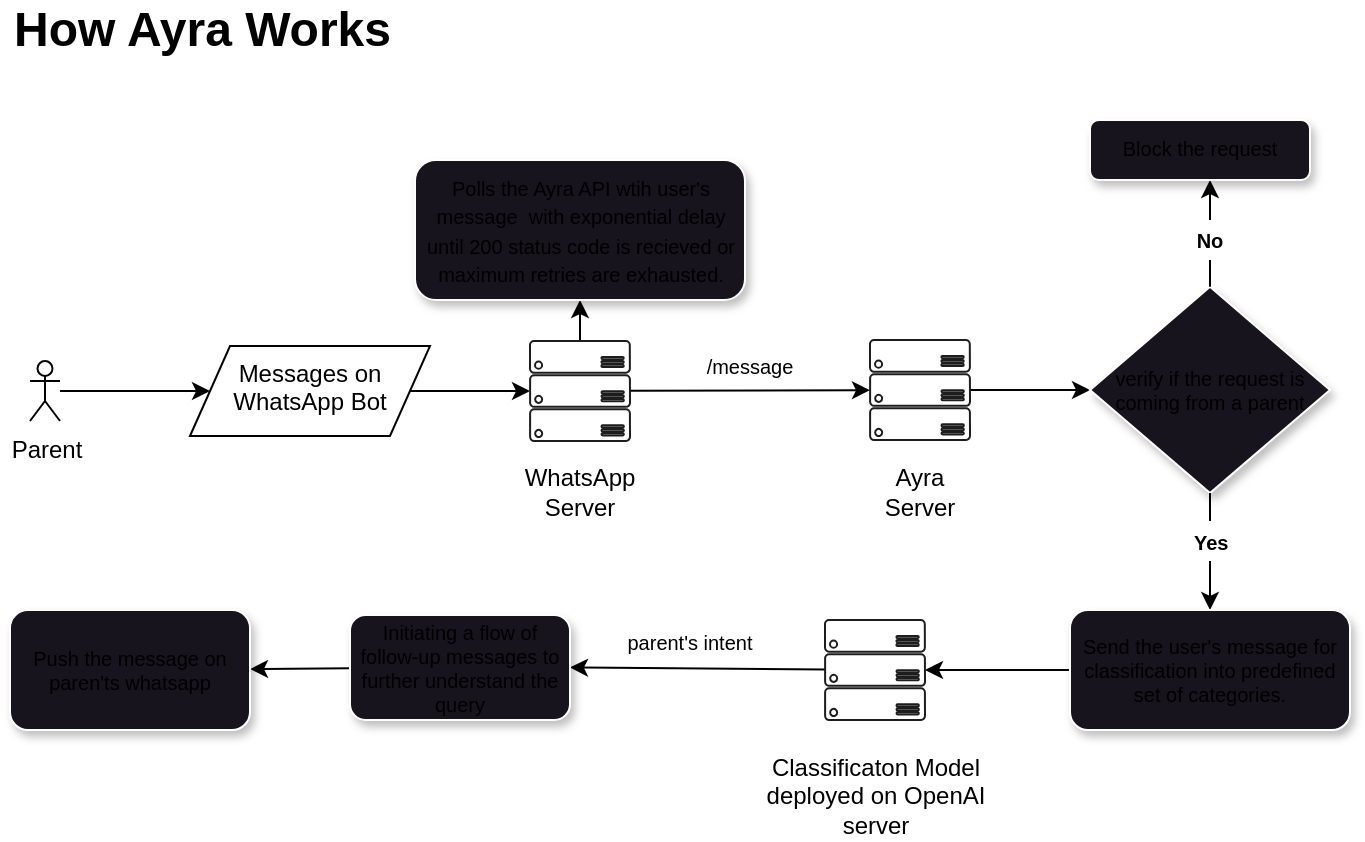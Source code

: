 <mxfile>
    <diagram id="11c3qt5qkVUd3guoZM1B" name="Page-1">
        <mxGraphModel dx="1301" dy="618" grid="1" gridSize="10" guides="1" tooltips="1" connect="1" arrows="1" fold="1" page="1" pageScale="1" pageWidth="827" pageHeight="1169" math="0" shadow="0">
            <root>
                <mxCell id="0"/>
                <mxCell id="1" parent="0"/>
                <mxCell id="4" value="" style="edgeStyle=none;html=1;" parent="1" source="2" target="3" edge="1">
                    <mxGeometry relative="1" as="geometry"/>
                </mxCell>
                <mxCell id="2" value="Parent" style="shape=umlActor;verticalLabelPosition=bottom;verticalAlign=top;html=1;outlineConnect=0;" parent="1" vertex="1">
                    <mxGeometry x="92" y="500.5" width="15" height="30" as="geometry"/>
                </mxCell>
                <mxCell id="6" value="" style="edgeStyle=none;html=1;" parent="1" source="3" target="5" edge="1">
                    <mxGeometry relative="1" as="geometry"/>
                </mxCell>
                <mxCell id="3" value="Messages on WhatsApp Bot" style="shape=parallelogram;perimeter=parallelogramPerimeter;whiteSpace=wrap;html=1;fixedSize=1;verticalAlign=top;align=center;" parent="1" vertex="1">
                    <mxGeometry x="172" y="493" width="120" height="45" as="geometry"/>
                </mxCell>
                <mxCell id="9" value="" style="edgeStyle=none;html=1;" parent="1" source="5" target="8" edge="1">
                    <mxGeometry relative="1" as="geometry"/>
                </mxCell>
                <mxCell id="14" value="" style="edgeStyle=none;html=1;" parent="1" source="5" target="13" edge="1">
                    <mxGeometry relative="1" as="geometry"/>
                </mxCell>
                <mxCell id="5" value="" style="verticalLabelPosition=bottom;html=1;verticalAlign=top;align=center;strokeColor=#1D1D1D;fillColor=#FFFFFF;shape=mxgraph.azure.server_rack;" parent="1" vertex="1">
                    <mxGeometry x="342" y="490.5" width="50" height="50" as="geometry"/>
                </mxCell>
                <mxCell id="7" value="WhatsApp Server" style="text;html=1;strokeColor=none;fillColor=none;align=center;verticalAlign=middle;whiteSpace=wrap;rounded=0;" parent="1" vertex="1">
                    <mxGeometry x="337" y="550.5" width="60" height="30" as="geometry"/>
                </mxCell>
                <mxCell id="18" value="" style="edgeStyle=none;html=1;fontSize=10;" parent="1" source="8" target="17" edge="1">
                    <mxGeometry relative="1" as="geometry"/>
                </mxCell>
                <mxCell id="8" value="" style="verticalLabelPosition=bottom;html=1;verticalAlign=top;align=center;strokeColor=#1D1D1D;fillColor=#FFFFFF;shape=mxgraph.azure.server_rack;" parent="1" vertex="1">
                    <mxGeometry x="512" y="490" width="50" height="50" as="geometry"/>
                </mxCell>
                <mxCell id="10" value="Ayra Server" style="text;html=1;strokeColor=none;fillColor=none;align=center;verticalAlign=middle;whiteSpace=wrap;rounded=0;" parent="1" vertex="1">
                    <mxGeometry x="507" y="550.5" width="60" height="30" as="geometry"/>
                </mxCell>
                <mxCell id="13" value="&lt;font style=&quot;font-size: 10px;&quot;&gt;Polls the Ayra API wtih user's message&amp;nbsp; with exponential delay until 200 status code is recieved or maximum retries are exhausted.&lt;/font&gt;" style="rounded=1;whiteSpace=wrap;html=1;verticalAlign=top;fillColor=#18141D;strokeColor=#FFFFFF;shadow=1;" parent="1" vertex="1">
                    <mxGeometry x="284.5" y="400" width="165" height="70" as="geometry"/>
                </mxCell>
                <mxCell id="15" value="&lt;font style=&quot;font-size: 10px;&quot;&gt;/message&lt;/font&gt;" style="text;html=1;strokeColor=none;fillColor=none;align=center;verticalAlign=middle;whiteSpace=wrap;rounded=0;" parent="1" vertex="1">
                    <mxGeometry x="422" y="493" width="60" height="20" as="geometry"/>
                </mxCell>
                <mxCell id="20" value="" style="edgeStyle=none;html=1;fontSize=10;startArrow=none;" parent="1" source="21" edge="1">
                    <mxGeometry relative="1" as="geometry">
                        <mxPoint x="682" y="410" as="targetPoint"/>
                    </mxGeometry>
                </mxCell>
                <mxCell id="25" value="" style="edgeStyle=none;html=1;fontSize=10;startArrow=none;" parent="1" source="32" target="24" edge="1">
                    <mxGeometry relative="1" as="geometry"/>
                </mxCell>
                <mxCell id="17" value="verify if the request is coming from a parent" style="rhombus;whiteSpace=wrap;html=1;shadow=1;strokeColor=#FFFFFF;fontSize=10;fillColor=#18141D;" parent="1" vertex="1">
                    <mxGeometry x="622" y="463.43" width="120" height="103.13" as="geometry"/>
                </mxCell>
                <mxCell id="22" value="" style="edgeStyle=none;html=1;fontSize=10;endArrow=none;" parent="1" source="17" target="21" edge="1">
                    <mxGeometry relative="1" as="geometry">
                        <mxPoint x="682" y="463.43" as="sourcePoint"/>
                        <mxPoint x="682" y="420" as="targetPoint"/>
                    </mxGeometry>
                </mxCell>
                <mxCell id="21" value="&lt;font style=&quot;font-size: 10px;&quot;&gt;&lt;b&gt;No&lt;/b&gt;&lt;/font&gt;" style="text;html=1;strokeColor=none;fillColor=none;align=center;verticalAlign=middle;whiteSpace=wrap;rounded=0;" parent="1" vertex="1">
                    <mxGeometry x="672" y="430" width="20" height="20" as="geometry"/>
                </mxCell>
                <mxCell id="23" value="&lt;font style=&quot;font-size: 10px;&quot;&gt;Block the request&lt;/font&gt;" style="rounded=1;whiteSpace=wrap;html=1;verticalAlign=top;fillColor=#18141D;strokeColor=#FFFFFF;shadow=1;" parent="1" vertex="1">
                    <mxGeometry x="622" y="380" width="110" height="30" as="geometry"/>
                </mxCell>
                <mxCell id="27" value="" style="edgeStyle=none;html=1;fontSize=10;" parent="1" source="24" target="26" edge="1">
                    <mxGeometry relative="1" as="geometry"/>
                </mxCell>
                <mxCell id="24" value="Send the user's message for classification into predefined set of categories." style="rounded=1;whiteSpace=wrap;html=1;fontSize=10;fillColor=#18141D;strokeColor=#FFFFFF;shadow=1;" parent="1" vertex="1">
                    <mxGeometry x="612" y="625" width="140" height="60" as="geometry"/>
                </mxCell>
                <mxCell id="30" value="" style="edgeStyle=none;html=1;fontSize=10;entryX=1;entryY=0.5;entryDx=0;entryDy=0;" parent="1" source="26" target="31" edge="1">
                    <mxGeometry relative="1" as="geometry">
                        <mxPoint x="422" y="655" as="targetPoint"/>
                    </mxGeometry>
                </mxCell>
                <mxCell id="26" value="" style="verticalLabelPosition=bottom;html=1;verticalAlign=top;align=center;strokeColor=#1D1D1D;fillColor=#FFFFFF;shape=mxgraph.azure.server_rack;" parent="1" vertex="1">
                    <mxGeometry x="489.5" y="630" width="50" height="50" as="geometry"/>
                </mxCell>
                <mxCell id="28" value="Classificaton Model deployed on OpenAI server" style="text;html=1;strokeColor=none;fillColor=none;align=center;verticalAlign=middle;whiteSpace=wrap;rounded=0;" parent="1" vertex="1">
                    <mxGeometry x="454.5" y="695" width="120" height="45" as="geometry"/>
                </mxCell>
                <mxCell id="39" value="" style="edgeStyle=none;html=1;fontSize=10;" parent="1" source="31" target="38" edge="1">
                    <mxGeometry relative="1" as="geometry"/>
                </mxCell>
                <mxCell id="31" value="Initiating a flow of follow-up messages to further understand the query" style="rounded=1;whiteSpace=wrap;html=1;shadow=1;strokeColor=#FFFFFF;fontSize=10;fillColor=#18141D;" parent="1" vertex="1">
                    <mxGeometry x="252" y="627.5" width="110" height="52.5" as="geometry"/>
                </mxCell>
                <mxCell id="33" value="" style="edgeStyle=none;html=1;fontSize=10;endArrow=none;" parent="1" source="17" target="32" edge="1">
                    <mxGeometry relative="1" as="geometry">
                        <mxPoint x="682" y="566.56" as="sourcePoint"/>
                        <mxPoint x="682" y="625" as="targetPoint"/>
                    </mxGeometry>
                </mxCell>
                <mxCell id="32" value="&lt;font style=&quot;font-size: 10px;&quot;&gt;&lt;b&gt;Yes&lt;/b&gt;&lt;/font&gt;" style="text;html=1;strokeColor=none;fillColor=none;align=left;verticalAlign=middle;whiteSpace=wrap;rounded=0;" parent="1" vertex="1">
                    <mxGeometry x="672" y="580.5" width="20" height="20" as="geometry"/>
                </mxCell>
                <mxCell id="37" value="&lt;span style=&quot;font-size: 10px;&quot;&gt;parent's intent&lt;/span&gt;" style="text;html=1;strokeColor=none;fillColor=none;align=center;verticalAlign=middle;whiteSpace=wrap;rounded=0;" parent="1" vertex="1">
                    <mxGeometry x="382" y="630.5" width="80" height="20" as="geometry"/>
                </mxCell>
                <mxCell id="38" value="Push the message on paren'ts whatsapp" style="whiteSpace=wrap;html=1;fontSize=10;fillColor=#18141D;strokeColor=#FFFFFF;rounded=1;shadow=1;" parent="1" vertex="1">
                    <mxGeometry x="82" y="625" width="120" height="60" as="geometry"/>
                </mxCell>
                <mxCell id="41" value="&lt;font style=&quot;font-size: 24px;&quot;&gt;&lt;b&gt;How Ayra Works&lt;/b&gt;&lt;/font&gt;" style="text;html=1;strokeColor=none;fillColor=none;align=left;verticalAlign=middle;whiteSpace=wrap;rounded=0;" vertex="1" parent="1">
                    <mxGeometry x="82" y="320" width="208" height="30" as="geometry"/>
                </mxCell>
            </root>
        </mxGraphModel>
    </diagram>
</mxfile>
